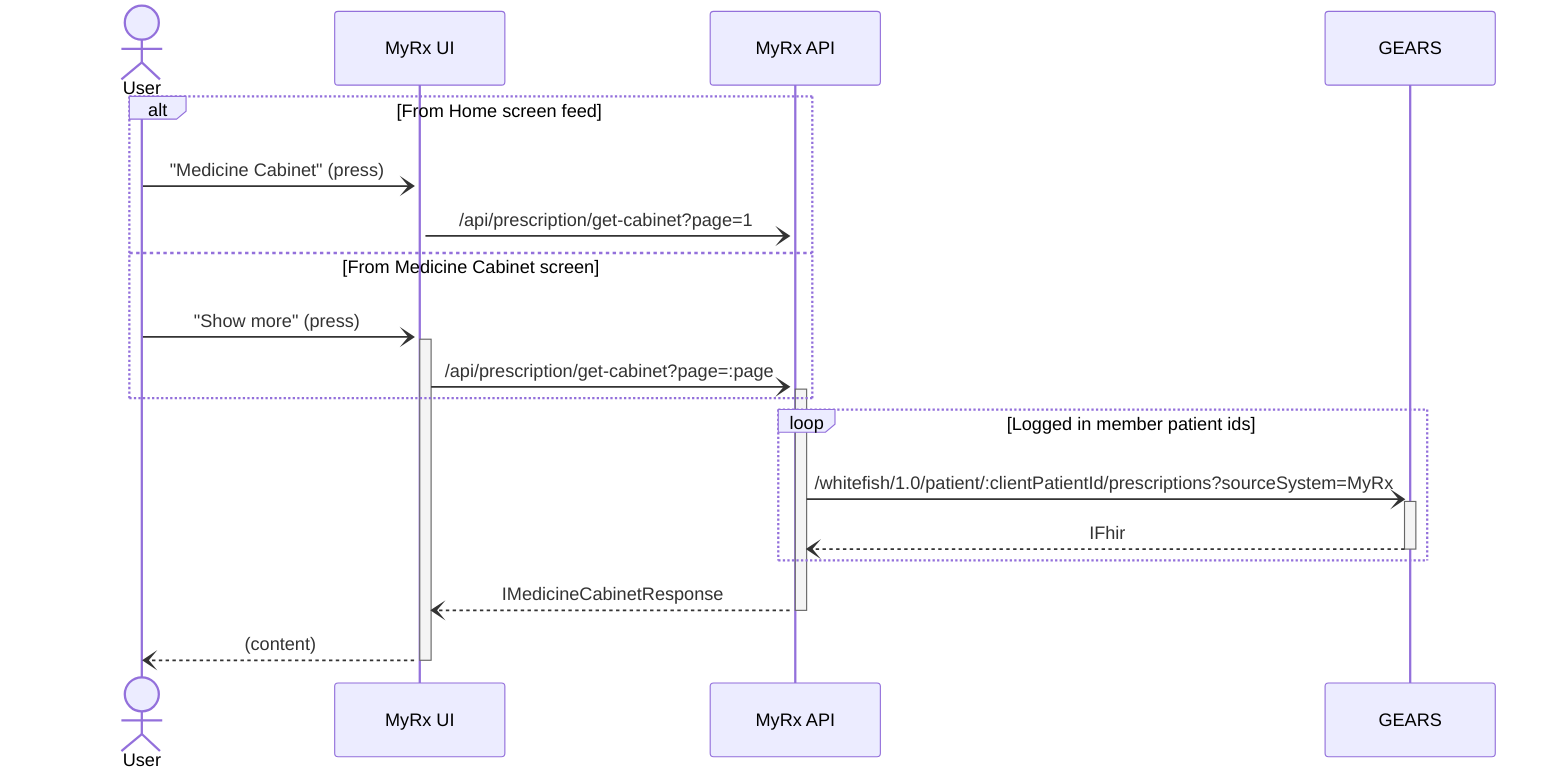 sequenceDiagram
  Actor User
  alt From Home screen feed
  User-)+MyRx UI: "Medicine Cabinet" (press)
  MyRx UI-)+MyRx API: /api/prescription/get-cabinet?page=1
  else From Medicine Cabinet screen
  User-)+MyRx UI: "Show more" (press)
  MyRx UI-)+MyRx API: /api/prescription/get-cabinet?page=:page
  end
  loop Logged in member patient ids
  MyRx API-)+GEARS: /whitefish/1.0/patient/:clientPatientId/prescriptions?sourceSystem=MyRx
  GEARS--)-MyRx API: IFhir
  end
  MyRx API--)-MyRx UI: IMedicineCabinetResponse
  MyRx UI--)-User: (content)